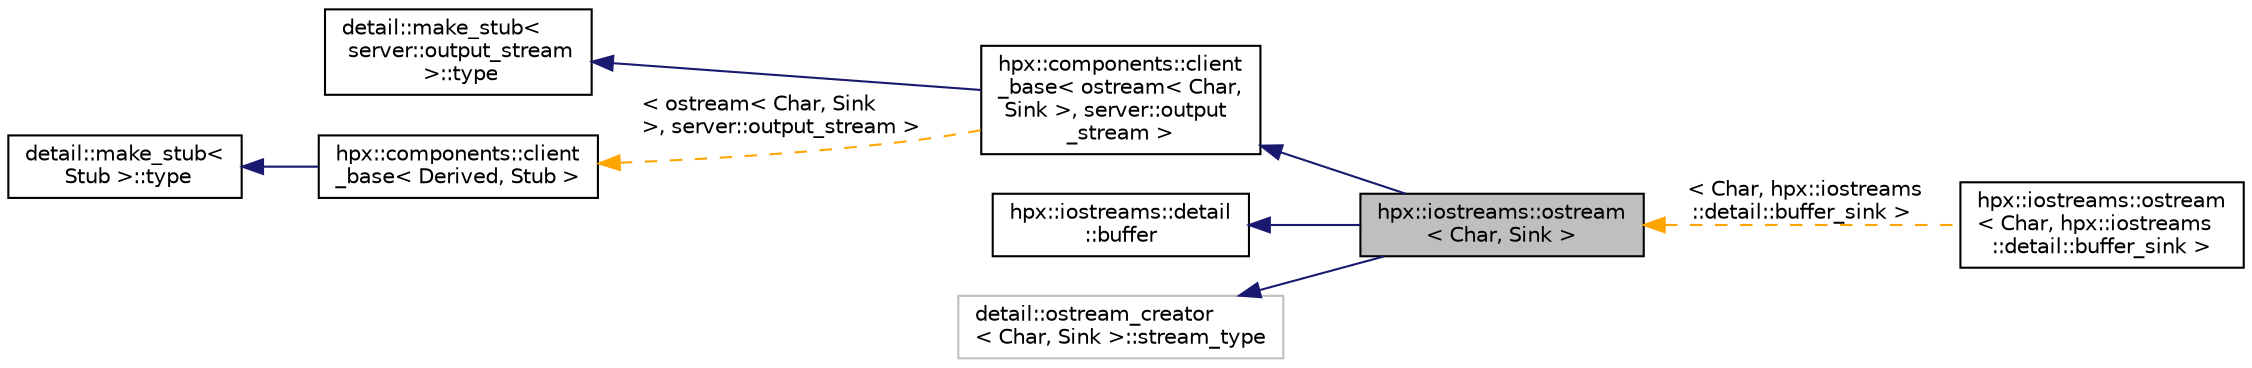 digraph "hpx::iostreams::ostream&lt; Char, Sink &gt;"
{
  edge [fontname="Helvetica",fontsize="10",labelfontname="Helvetica",labelfontsize="10"];
  node [fontname="Helvetica",fontsize="10",shape=record];
  rankdir="LR";
  Node0 [label="hpx::iostreams::ostream\l\< Char, Sink \>",height=0.2,width=0.4,color="black", fillcolor="grey75", style="filled", fontcolor="black"];
  Node1 -> Node0 [dir="back",color="midnightblue",fontsize="10",style="solid",fontname="Helvetica"];
  Node1 [label="hpx::components::client\l_base\< ostream\< Char,\l Sink \>, server::output\l_stream \>",height=0.2,width=0.4,color="black", fillcolor="white", style="filled",URL="$d9/dad/classhpx_1_1components_1_1client__base.html"];
  Node2 -> Node1 [dir="back",color="midnightblue",fontsize="10",style="solid",fontname="Helvetica"];
  Node2 [label="detail::make_stub\<\l server::output_stream\l  \>::type",height=0.2,width=0.4,color="black", fillcolor="white", style="filled",URL="$de/dfa/structhpx_1_1components_1_1stub__base.html"];
  Node3 -> Node1 [dir="back",color="orange",fontsize="10",style="dashed",label=" \< ostream\< Char, Sink\l \>, server::output_stream \>" ,fontname="Helvetica"];
  Node3 [label="hpx::components::client\l_base\< Derived, Stub \>",height=0.2,width=0.4,color="black", fillcolor="white", style="filled",URL="$d9/dad/classhpx_1_1components_1_1client__base.html"];
  Node4 -> Node3 [dir="back",color="midnightblue",fontsize="10",style="solid",fontname="Helvetica"];
  Node4 [label="detail::make_stub\<\l Stub \>::type",height=0.2,width=0.4,color="black", fillcolor="white", style="filled",URL="$de/dfa/structhpx_1_1components_1_1stub__base.html"];
  Node5 -> Node0 [dir="back",color="midnightblue",fontsize="10",style="solid",fontname="Helvetica"];
  Node5 [label="hpx::iostreams::detail\l::buffer",height=0.2,width=0.4,color="black", fillcolor="white", style="filled",URL="$d0/d8a/structhpx_1_1iostreams_1_1detail_1_1buffer.html"];
  Node6 -> Node0 [dir="back",color="midnightblue",fontsize="10",style="solid",fontname="Helvetica"];
  Node6 [label="detail::ostream_creator\l\< Char, Sink \>::stream_type",height=0.2,width=0.4,color="grey75", fillcolor="white", style="filled"];
  Node0 -> Node7 [dir="back",color="orange",fontsize="10",style="dashed",label=" \< Char, hpx::iostreams\l::detail::buffer_sink \>" ,fontname="Helvetica"];
  Node7 [label="hpx::iostreams::ostream\l\< Char, hpx::iostreams\l::detail::buffer_sink \>",height=0.2,width=0.4,color="black", fillcolor="white", style="filled",URL="$de/da2/structhpx_1_1iostreams_1_1ostream.html"];
}
